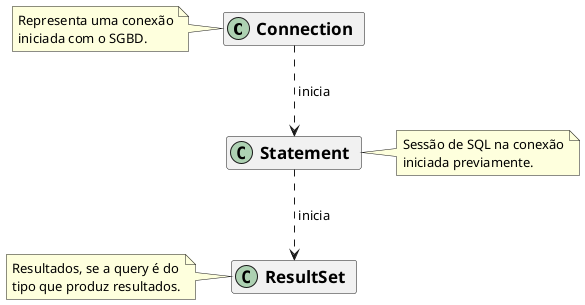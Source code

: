 @startuml

skinparam Class {
    FontStyle bold
    FontSize 15
    AttributeFontSize 17
    AttributeFontName Ubuntu Mono
}

class Connection as " Connection  "
class Statement  as " Statement  "
class ResultSet  as " ResultSet  "

note left of Connection
    Representa uma conexão
    iniciada com o SGBD.
end note

Connection .-> Statement : " inicia"

note right of Statement
    Sessão de SQL na conexão
    iniciada previamente.
end note

Statement .-> ResultSet : " inicia"

note left of ResultSet
    Resultados, se a query é do
    tipo que produz resultados.
end note

hide members

@enduml
